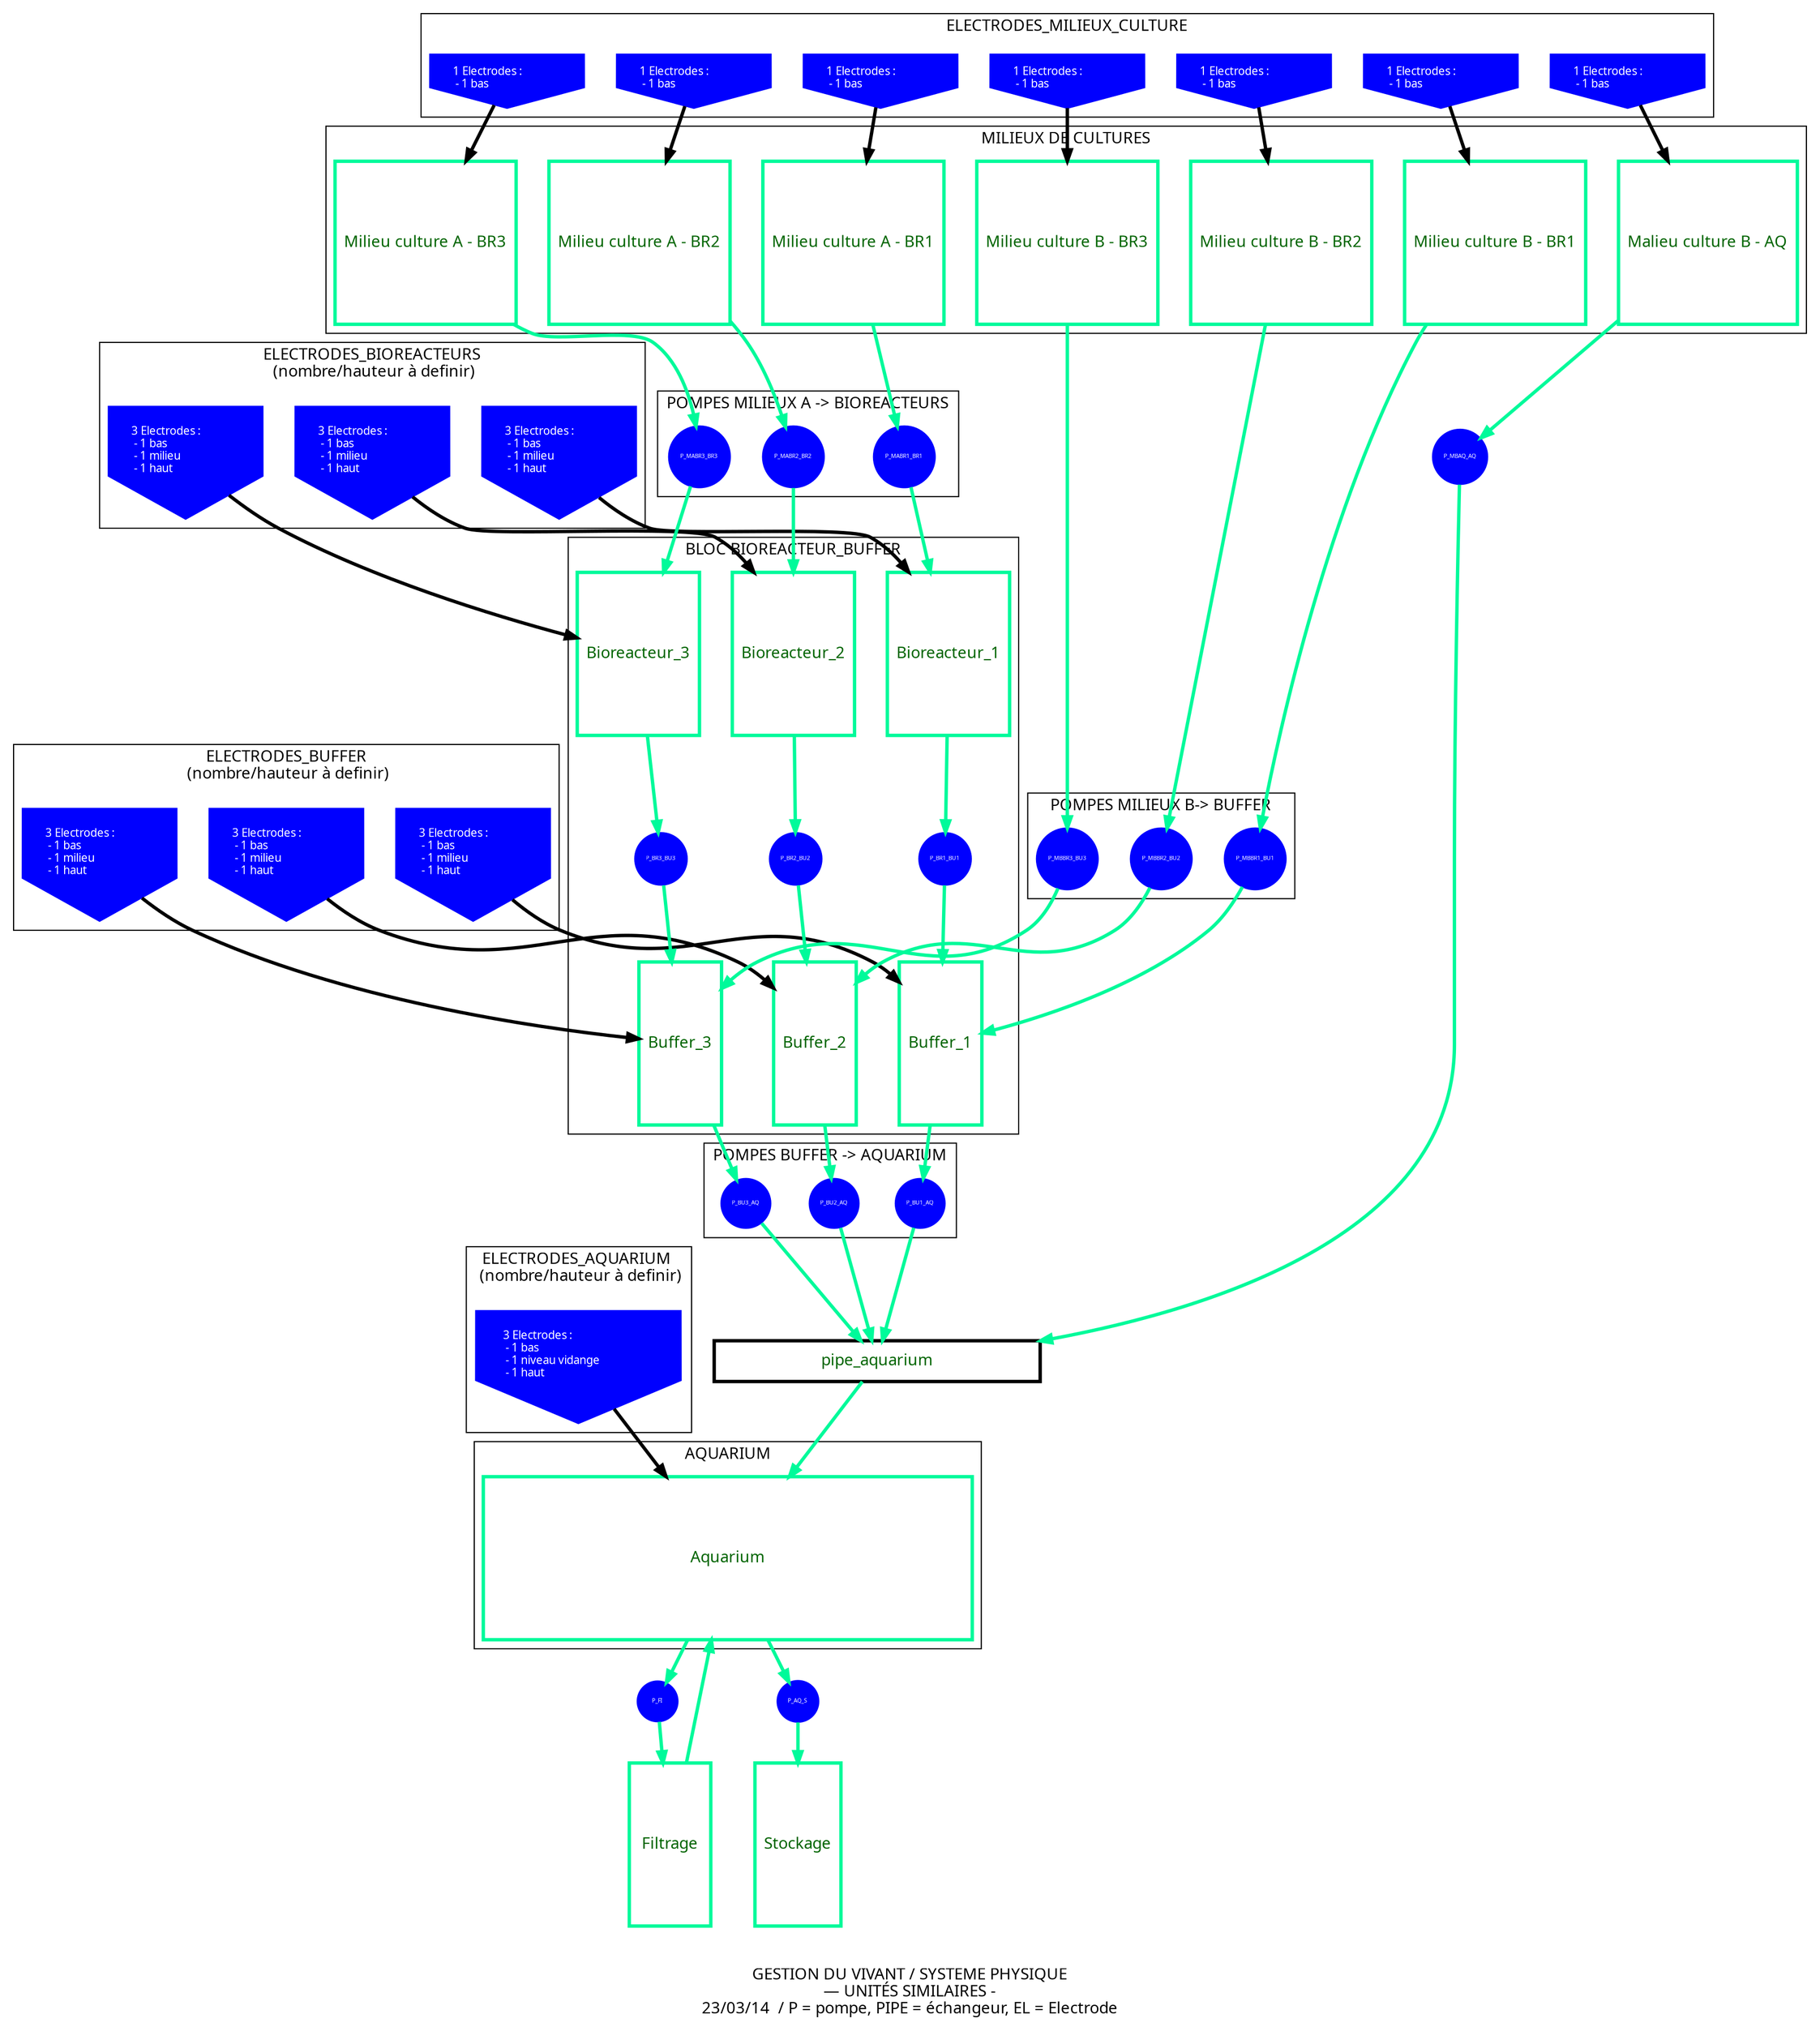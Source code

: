 digraph {
	label="\n\nGESTION DU VIVANT / SYSTEME PHYSIQUE\n— UNITÉS SIMILAIRES -\n23/03/14  / P = pompe, PIPE = échangeur, EL = Electrode"
	 
	rankdir="TP"
	nodesep = .4
	
	layout=dot
	 
	fontsize=14
	fontname="myriadpro"
	 
	node[fontsize=14, fontname="myriadpro", fontcolor=blue, color=blue, shape=house]
	edge[fontsize=10, fontname="monaco", color=green]
	
	subgraph organs {
	     
		node[height = 2, width = 1, shape=box, color=mediumspringgreen, fontcolor=darkgreen, penwidth=3]
		
		//Chaque Bioreacteur à : Son milieu_A et son milieu_B
		MABR1 [label="Milieu culture A - BR1"]
		MABR2 [label="Milieu culture A - BR2"]
		MABR3 [label="Milieu culture A - BR3"]
		MBBR1 [label="Milieu culture B - BR1"]
		MBBR2 [label="Milieu culture B - BR2"]
		MBBR3 [label="Milieu culture B - BR3"]
		MBAQ  [label="Malieu culture B - AQ"]
		
		
	 	
	       
	  	BR1 [label="Bioreacteur_1"]
	 	BR2 [label="Bioreacteur_2"]
	  	BR3 [label="Bioreacteur_3"]
	       
		BU1 [label="Buffer_1"]
		BU2 [label="Buffer_2"]
		BU3 [label="Buffer_3"]
		
		
		
		S [label="Stockage"]
		
		FI [label="Filtrage"]
		
		node[height = 2, width = 6, shape=box, color=mediumspringgreen, fontcolor=darkgreen, penwidth=3]
		
		AQ [label="Aquarium"] 
		
		subgraph cluster_culture {
	 		label="MILIEUX DE CULTURES"
	 		
	 		
			MABR1 
			MABR2 
			MABR3 
			MBBR1 
			MBBR2 
			MBBR3
			MBAQ
	 	}
		
	
	 	subgraph cluster_aquarium {
	 		label="AQUARIUM"
	 		node[height = 2, width = 1]
	 		
	 		AQ
	 	}
	}
	
	subgraph pipe {
	     
		node[width = 4, shape=box, color=mediumspringyellow, fontcolor=darkgreen, penwidth=3]
			
	     
	 	label="CULTURES"
	
	 	pipe_aquarium
	 	
	}
	subgraph sensor{
        node[shape=invhouse, fontsize=10, style="filled", color=blue, fontcolor=white]
       
        EL_BR1 [label="3 Electrodes :\l - 1 bas \l - 1 milieu \l - 1 haut\l  "]
        EL_BR2 [label="3 Electrodes :\l - 1 bas \l - 1 milieu \l - 1 haut\l  "]
		EL_BR3 [label="3 Electrodes :\l - 1 bas \l - 1 milieu \l - 1 haut\l  "]
		
 		EL_MABR1 [label="1 Electrodes :\l - 1 bas\l"]
    	EL_MABR2 [label="1 Electrodes :\l - 1 bas\l"]
		EL_MABR3 [label="1 Electrodes :\l - 1 bas\l"]
		EL_MBBR1 [label="1 Electrodes :\l - 1 bas\l"]
		EL_MBBR2 [label="1 Electrodes :\l - 1 bas\l"]
		EL_MBBR3 [label="1 Electrodes :\l - 1 bas\l"]
		EL_MBAQ [label="1 Electrodes :\l - 1 bas\l"]
        
        EL_BU1 [label="3 Electrodes :\l - 1 bas \l - 1 milieu \l - 1 haut\l  "]
        EL_BU2 [label="3 Electrodes :\l - 1 bas \l - 1 milieu \l - 1 haut\l  "]
        EL_BU3 [label="3 Electrodes :\l - 1 bas \l - 1 milieu \l - 1 haut\l  "]
        
        EL_AQ [label="3 Electrodes :\l - 1 bas \l - 1 niveau vidange \l - 1 haut\l  "]
	
	}
    subgraph cluster_Electrode_Bioreacteur {
		label="ELECTRODES_BIOREACTEURS\n (nombre/hauteur à definir)"
	 		
	 	EL_BR1 
       	EL_BR2
    	EL_BR3
		
	}
	 	
	subgraph cluster_Electrode_Milieux {
 		label="ELECTRODES_MILIEUX_CULTURE"
	 		
	 	EL_MABR1 
        EL_MABR2
		EL_MABR3
		EL_MBBR1
		EL_MBBR2
		EL_MBBR3
		EL_MBAQ
        		
	}
	subgraph cluster_Electrode_Buffer {
		label="ELECTRODES_BUFFER\n (nombre/hauteur à definir)"
	 		
	 	EL_BU1
       	EL_BU2
        EL_BU3
        		
	}
	subgraph cluster_Electrode_Aquarium {
		label="ELECTRODES_AQUARIUM \n (nombre/hauteur à definir)"
	 		
	 	EL_AQ
        		
	}
	subgraph device {
	     
		node[shape=circle, fontsize=5, style="filled", color=blue, fontcolor=white]
	    
		
	    P_MABR1_BR1
	    P_MABR2_BR2 
		P_MABR3_BR3 

		P_MBBR1_BU1 
		P_MBBR2_BU2 
		P_MBBR3_BU3

		P_MBAQ_AQ

		P_BR1_BU1 
		P_BR2_BU2  
		P_BR3_BU3 

		P_BU1_AQ 
		P_BU2_AQ
		P_BU3_AQ

		P_FI

		P_AQ_S
	     
	    subgraph cluster_pompes_MA_Bio {
	 		label="POMPES MILIEUX A -> BIOREACTEURS"
	 		
	 		
   	    	P_MABR1_BR1
   	     	P_MABR2_BR2 
   	     	P_MABR3_BR3 
	     
   	     
	 	}
	 	
	 	subgraph cluster_pompes_MB_Buf {
	 		label="POMPES MILIEUX B-> BUFFER"
	 		
   	     	P_MBBR1_BU1 
   	    	P_MBBR2_BU2 
   	     	P_MBBR3_BU3
	     
	    	
	 	}
	 	subgraph cluster_pompes_Buf_Aq {
	 		label="POMPES BUFFER -> AQUARIUM"
	 		
	 		P_BU1_AQ 
	     	P_BU2_AQ
	     	P_BU3_AQ
	     
	    	
	 	}
	 	 subgraph cluster_bloc {
	 		label="BLOC BIOREACTEUR_BUFFER"
	 		
	 		BR1
	 		BR2
	 		BR3
	 		
   	   	  	P_BR1_BU1 
   	     	P_BR2_BU2  
   	     	P_BR3_BU3
	     	
	     	BU1
	     	BU2
	     	BU3		
	 		
	 	}
	}
	   
	   // RELATIONS
	   
	  
	subgraph fluid {
	
		edge[penwidth=3, color=mediumspringgreen]
		
    	MABR1 -> P_MABR1_BR1
		MABR2 -> P_MABR2_BR2
		MABR3 -> P_MABR3_BR3
		
		P_MABR1_BR1 -> BR1
     	P_MABR2_BR2 -> BR2
     	P_MABR3_BR3 -> BR3
		
	    BR1 -> P_BR1_BU1 
	 	BR2 -> P_BR2_BU2
	  	BR3 -> P_BR3_BU3 
	  
	  	P_BR1_BU1 -> BU1
	  	P_BR2_BU2 -> BU2
	  	P_BR3_BU3 -> BU3
	  	
    	MBBR1 -> P_MBBR1_BU1
		MBBR2 -> P_MBBR2_BU2
		MBBR3 -> P_MBBR3_BU3
		MBAQ -> P_MBAQ_AQ  
	  	
	  	P_MBBR1_BU1 -> BU1
	  	P_MBBR2_BU2 -> BU2
		P_MBBR3_BU3 -> BU3
		
		BU1 -> P_BU1_AQ
		BU2 -> P_BU2_AQ
		BU3 -> P_BU3_AQ
		
		P_BU1_AQ -> pipe_aquarium
	  	P_BU2_AQ -> pipe_aquarium
		P_BU3_AQ -> pipe_aquarium
		P_MBAQ_AQ -> pipe_aquarium
		
		AQ -> P_FI -> FI -> AQ
		
	   	pipe_aquarium -> AQ
	   	
	   	AQ -> P_AQ_S -> S
	}
	   
	subgraph elec {
		edge[penwidth=3, color=mediumspringgrey]
		
		EL_BR1 -> BR1
		EL_BR2 -> BR2
		EL_BR3 -> BR3
		
 		EL_MABR1 -> MABR1
    	EL_MABR2 -> MABR2
		EL_MABR3 -> MABR3
		EL_MBBR1 -> MBBR1
		EL_MBBR2 -> MBBR2
		EL_MBBR3 -> MBBR3
		EL_MBAQ -> MBAQ
		
		EL_BU1 -> BU1
       	EL_BU2 -> BU2 
        EL_BU3 -> BU3
        
        EL_AQ -> AQ
		
	}
	
	
}

